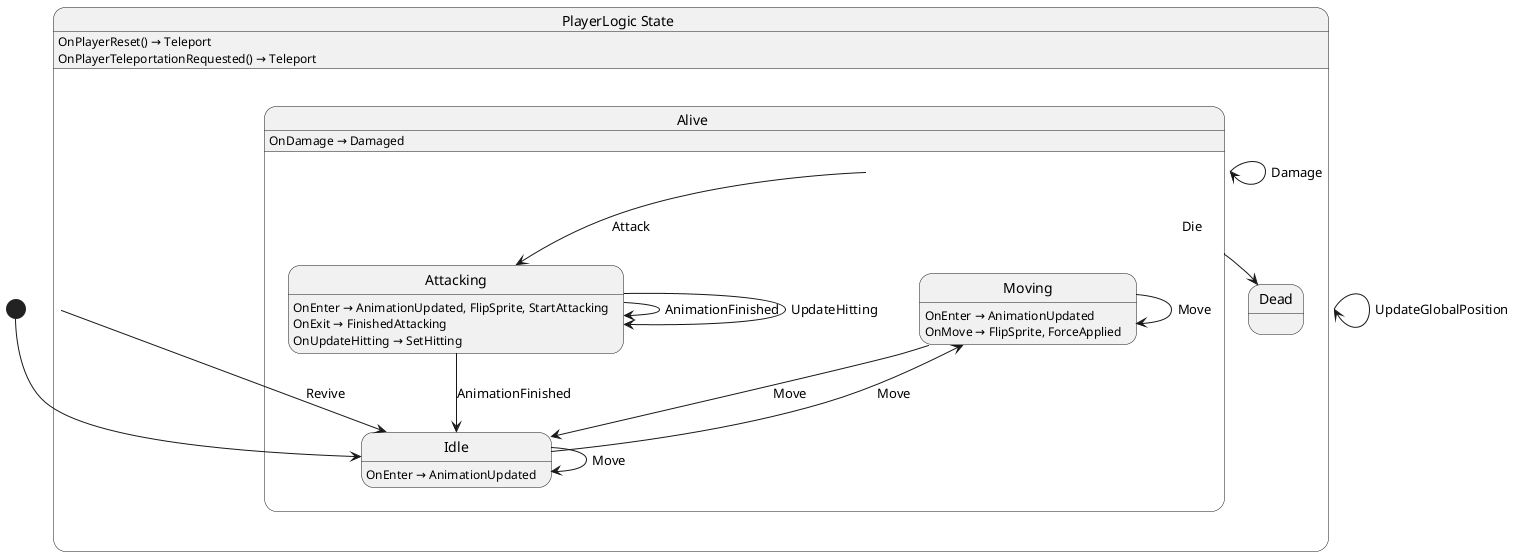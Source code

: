 @startuml PlayerLogic
state "PlayerLogic State" as Woodblight_PlayerLogic_State {
  state "Alive" as Woodblight_PlayerLogic_State_Alive {
    state "Moving" as Woodblight_PlayerLogic_State_Alive_Moving
    state "Attacking" as Woodblight_PlayerLogic_State_Alive_Attacking
    state "Idle" as Woodblight_PlayerLogic_State_Alive_Idle
  }
  state "Dead" as Woodblight_PlayerLogic_State_Dead
}

Woodblight_PlayerLogic_State --> Woodblight_PlayerLogic_State : UpdateGlobalPosition
Woodblight_PlayerLogic_State --> Woodblight_PlayerLogic_State_Alive_Idle : Revive
Woodblight_PlayerLogic_State_Alive --> Woodblight_PlayerLogic_State_Alive : Damage
Woodblight_PlayerLogic_State_Alive --> Woodblight_PlayerLogic_State_Alive_Attacking : Attack
Woodblight_PlayerLogic_State_Alive --> Woodblight_PlayerLogic_State_Dead : Die
Woodblight_PlayerLogic_State_Alive_Attacking --> Woodblight_PlayerLogic_State_Alive_Attacking : AnimationFinished
Woodblight_PlayerLogic_State_Alive_Attacking --> Woodblight_PlayerLogic_State_Alive_Attacking : UpdateHitting
Woodblight_PlayerLogic_State_Alive_Attacking --> Woodblight_PlayerLogic_State_Alive_Idle : AnimationFinished
Woodblight_PlayerLogic_State_Alive_Idle --> Woodblight_PlayerLogic_State_Alive_Idle : Move
Woodblight_PlayerLogic_State_Alive_Idle --> Woodblight_PlayerLogic_State_Alive_Moving : Move
Woodblight_PlayerLogic_State_Alive_Moving --> Woodblight_PlayerLogic_State_Alive_Idle : Move
Woodblight_PlayerLogic_State_Alive_Moving --> Woodblight_PlayerLogic_State_Alive_Moving : Move

Woodblight_PlayerLogic_State : OnPlayerReset() → Teleport
Woodblight_PlayerLogic_State : OnPlayerTeleportationRequested() → Teleport
Woodblight_PlayerLogic_State_Alive : OnDamage → Damaged
Woodblight_PlayerLogic_State_Alive_Attacking : OnEnter → AnimationUpdated, FlipSprite, StartAttacking
Woodblight_PlayerLogic_State_Alive_Attacking : OnExit → FinishedAttacking
Woodblight_PlayerLogic_State_Alive_Attacking : OnUpdateHitting → SetHitting
Woodblight_PlayerLogic_State_Alive_Idle : OnEnter → AnimationUpdated
Woodblight_PlayerLogic_State_Alive_Moving : OnEnter → AnimationUpdated
Woodblight_PlayerLogic_State_Alive_Moving : OnMove → FlipSprite, ForceApplied

[*] --> Woodblight_PlayerLogic_State_Alive_Idle
@enduml
